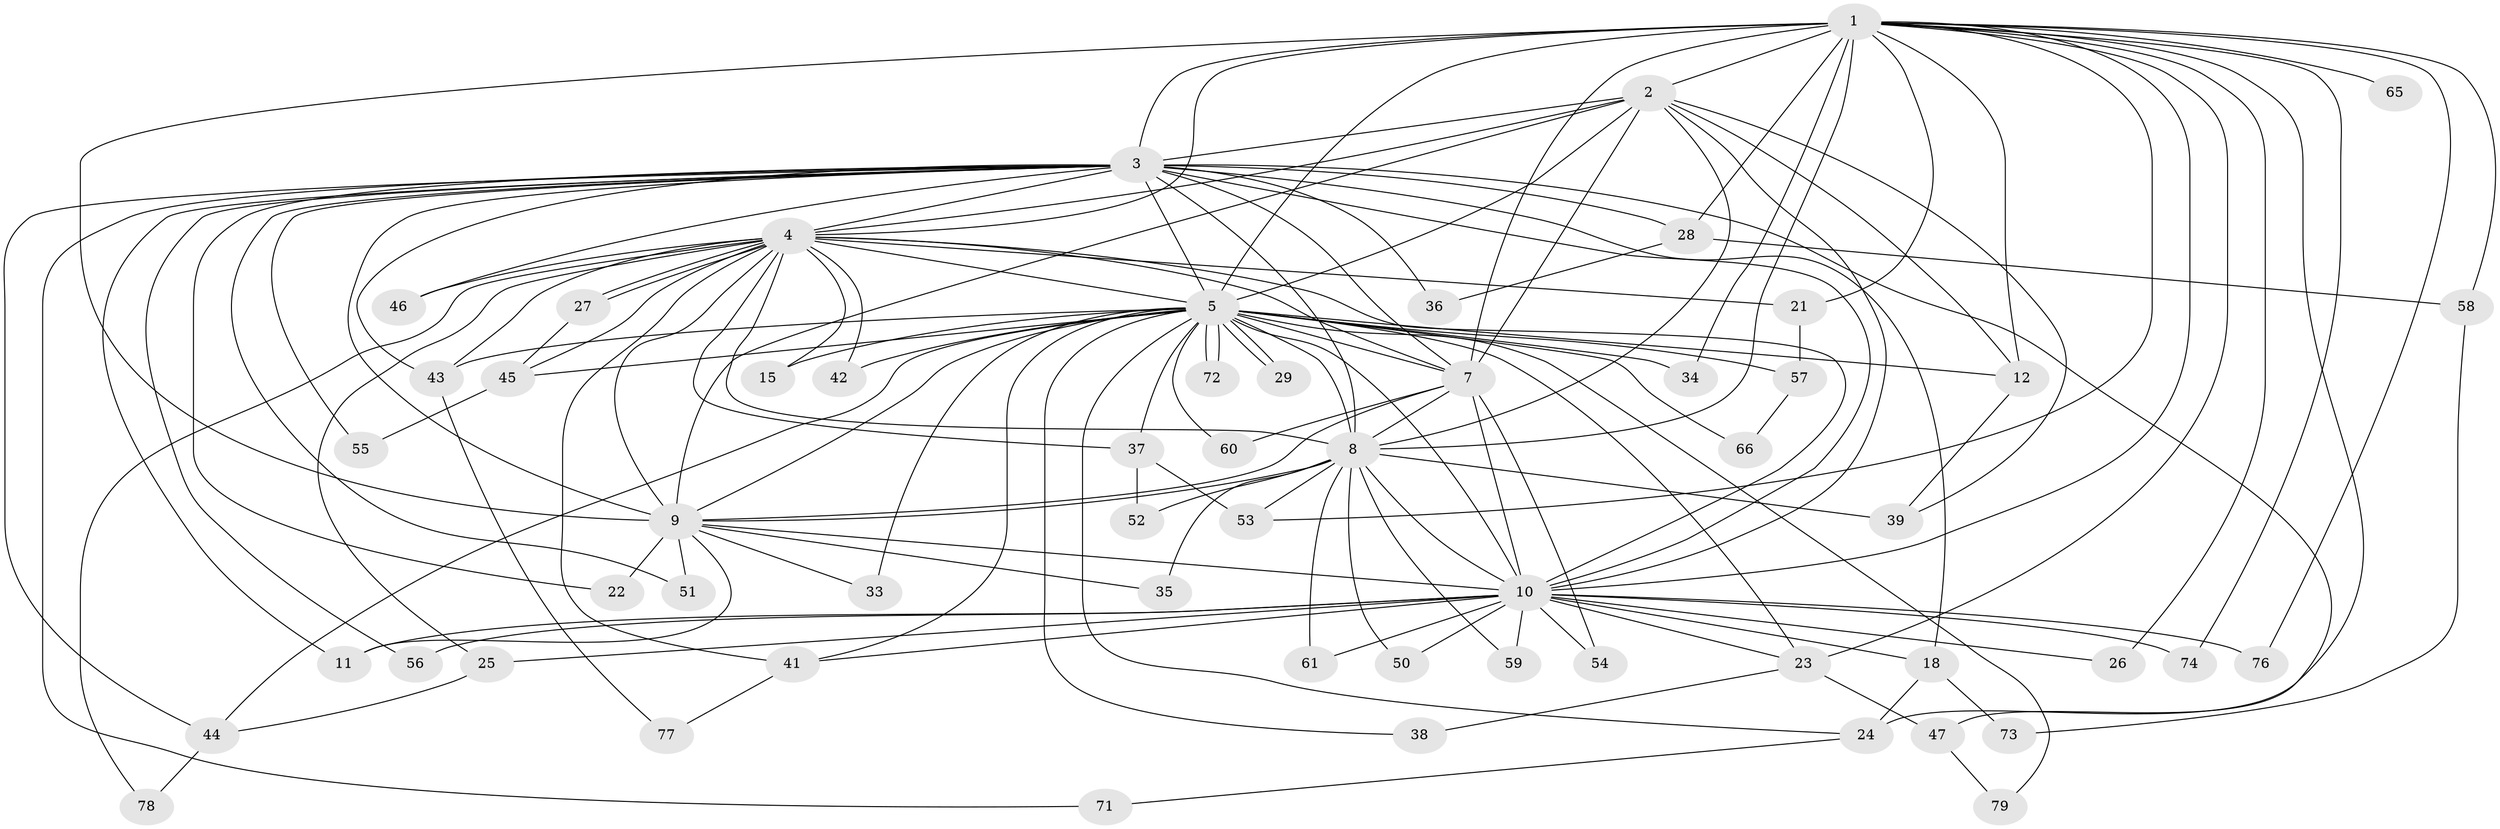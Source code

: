 // Generated by graph-tools (version 1.1) at 2025/51/02/27/25 19:51:45]
// undirected, 58 vertices, 143 edges
graph export_dot {
graph [start="1"]
  node [color=gray90,style=filled];
  1 [super="+6"];
  2 [super="+30"];
  3 [super="+67"];
  4 [super="+40"];
  5 [super="+19"];
  7 [super="+14"];
  8 [super="+48"];
  9 [super="+17"];
  10 [super="+32"];
  11 [super="+13"];
  12 [super="+16"];
  15;
  18 [super="+20"];
  21;
  22;
  23 [super="+31"];
  24 [super="+64"];
  25;
  26;
  27;
  28 [super="+49"];
  29;
  33;
  34;
  35;
  36;
  37;
  38;
  39;
  41 [super="+69"];
  42;
  43 [super="+62"];
  44 [super="+70"];
  45 [super="+68"];
  46;
  47;
  50;
  51;
  52;
  53 [super="+75"];
  54;
  55;
  56;
  57 [super="+63"];
  58;
  59;
  60;
  61;
  65;
  66;
  71;
  72;
  73;
  74;
  76;
  77;
  78;
  79;
  1 -- 2 [weight=2];
  1 -- 3 [weight=2];
  1 -- 4 [weight=2];
  1 -- 5 [weight=2];
  1 -- 7 [weight=2];
  1 -- 8 [weight=2];
  1 -- 9 [weight=3];
  1 -- 10 [weight=2];
  1 -- 23;
  1 -- 24;
  1 -- 26;
  1 -- 34;
  1 -- 65 [weight=2];
  1 -- 74;
  1 -- 76;
  1 -- 21;
  1 -- 28 [weight=2];
  1 -- 53;
  1 -- 58;
  1 -- 12;
  2 -- 3;
  2 -- 4;
  2 -- 5;
  2 -- 7;
  2 -- 8;
  2 -- 9 [weight=2];
  2 -- 10;
  2 -- 12;
  2 -- 39;
  3 -- 4;
  3 -- 5;
  3 -- 7;
  3 -- 8;
  3 -- 9;
  3 -- 10;
  3 -- 11;
  3 -- 18 [weight=2];
  3 -- 22;
  3 -- 28;
  3 -- 36;
  3 -- 43;
  3 -- 46;
  3 -- 47;
  3 -- 51;
  3 -- 55;
  3 -- 56;
  3 -- 71;
  3 -- 44;
  4 -- 5;
  4 -- 7;
  4 -- 8;
  4 -- 9 [weight=2];
  4 -- 10;
  4 -- 15;
  4 -- 21;
  4 -- 25;
  4 -- 27;
  4 -- 27;
  4 -- 37;
  4 -- 41;
  4 -- 78;
  4 -- 42;
  4 -- 45;
  4 -- 46;
  4 -- 43;
  5 -- 7 [weight=2];
  5 -- 8;
  5 -- 9;
  5 -- 10 [weight=2];
  5 -- 12;
  5 -- 15;
  5 -- 29;
  5 -- 29;
  5 -- 33;
  5 -- 34;
  5 -- 37;
  5 -- 38;
  5 -- 41;
  5 -- 42;
  5 -- 43;
  5 -- 44;
  5 -- 57 [weight=2];
  5 -- 60;
  5 -- 66;
  5 -- 72;
  5 -- 72;
  5 -- 79;
  5 -- 24;
  5 -- 45;
  5 -- 23;
  7 -- 8;
  7 -- 9;
  7 -- 10;
  7 -- 54;
  7 -- 60;
  8 -- 9;
  8 -- 10;
  8 -- 35;
  8 -- 50;
  8 -- 52;
  8 -- 59;
  8 -- 61;
  8 -- 53;
  8 -- 39;
  9 -- 10;
  9 -- 11;
  9 -- 22;
  9 -- 33;
  9 -- 35;
  9 -- 51;
  10 -- 18 [weight=2];
  10 -- 23;
  10 -- 25;
  10 -- 26;
  10 -- 50;
  10 -- 54;
  10 -- 59;
  10 -- 61;
  10 -- 74;
  10 -- 76;
  10 -- 11;
  10 -- 56;
  10 -- 41;
  12 -- 39;
  18 -- 24;
  18 -- 73;
  21 -- 57;
  23 -- 47;
  23 -- 38;
  24 -- 71;
  25 -- 44;
  27 -- 45;
  28 -- 36;
  28 -- 58;
  37 -- 52;
  37 -- 53;
  41 -- 77;
  43 -- 77;
  44 -- 78;
  45 -- 55;
  47 -- 79;
  57 -- 66;
  58 -- 73;
}
